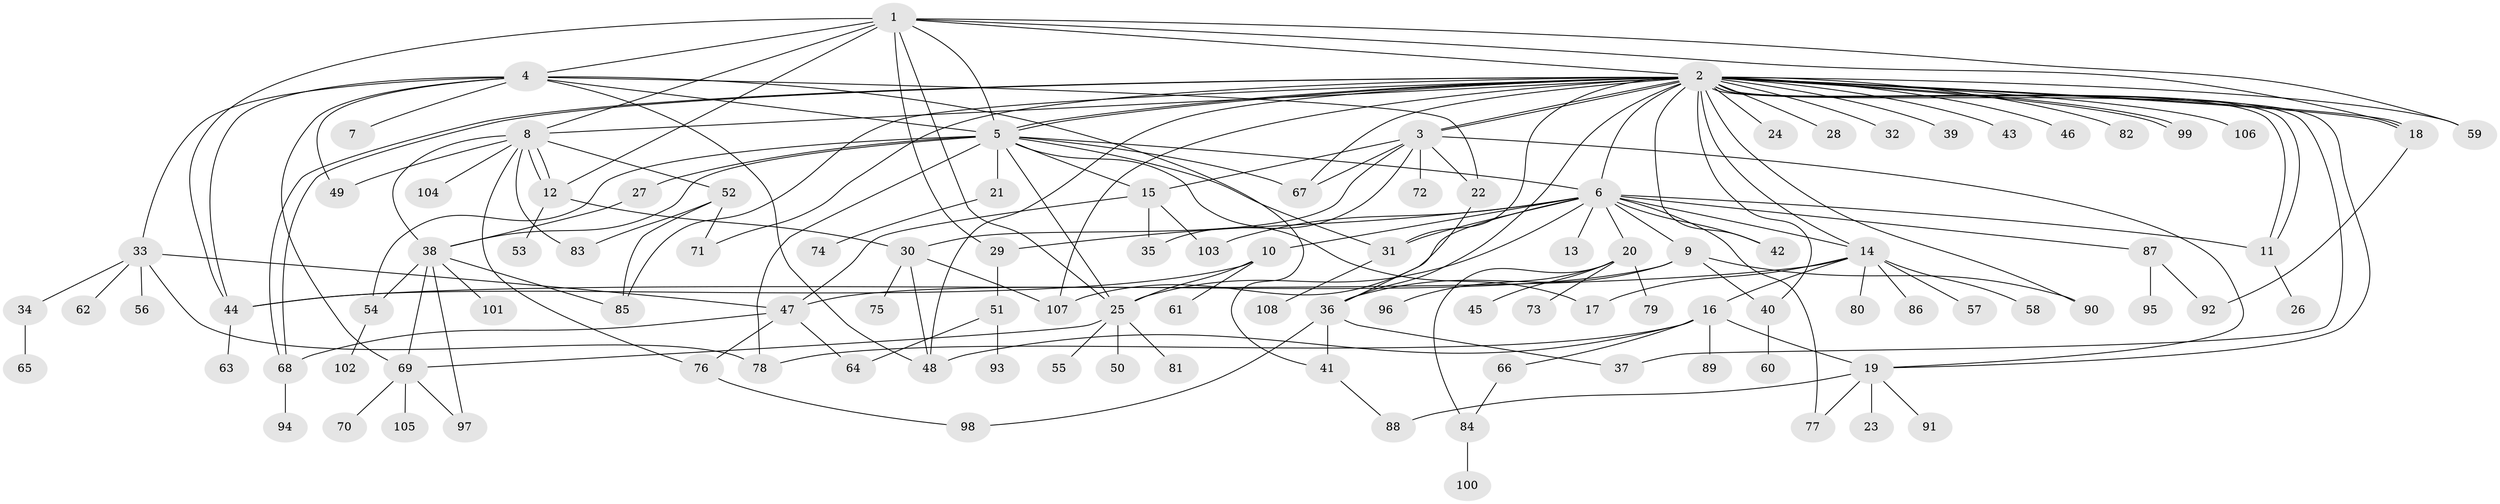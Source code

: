 // Generated by graph-tools (version 1.1) at 2025/26/03/09/25 03:26:08]
// undirected, 108 vertices, 177 edges
graph export_dot {
graph [start="1"]
  node [color=gray90,style=filled];
  1;
  2;
  3;
  4;
  5;
  6;
  7;
  8;
  9;
  10;
  11;
  12;
  13;
  14;
  15;
  16;
  17;
  18;
  19;
  20;
  21;
  22;
  23;
  24;
  25;
  26;
  27;
  28;
  29;
  30;
  31;
  32;
  33;
  34;
  35;
  36;
  37;
  38;
  39;
  40;
  41;
  42;
  43;
  44;
  45;
  46;
  47;
  48;
  49;
  50;
  51;
  52;
  53;
  54;
  55;
  56;
  57;
  58;
  59;
  60;
  61;
  62;
  63;
  64;
  65;
  66;
  67;
  68;
  69;
  70;
  71;
  72;
  73;
  74;
  75;
  76;
  77;
  78;
  79;
  80;
  81;
  82;
  83;
  84;
  85;
  86;
  87;
  88;
  89;
  90;
  91;
  92;
  93;
  94;
  95;
  96;
  97;
  98;
  99;
  100;
  101;
  102;
  103;
  104;
  105;
  106;
  107;
  108;
  1 -- 2;
  1 -- 4;
  1 -- 5;
  1 -- 8;
  1 -- 12;
  1 -- 18;
  1 -- 25;
  1 -- 29;
  1 -- 44;
  1 -- 59;
  2 -- 3;
  2 -- 3;
  2 -- 5;
  2 -- 5;
  2 -- 6;
  2 -- 8;
  2 -- 11;
  2 -- 11;
  2 -- 14;
  2 -- 18;
  2 -- 18;
  2 -- 19;
  2 -- 24;
  2 -- 28;
  2 -- 31;
  2 -- 32;
  2 -- 36;
  2 -- 37;
  2 -- 39;
  2 -- 40;
  2 -- 42;
  2 -- 43;
  2 -- 46;
  2 -- 48;
  2 -- 59;
  2 -- 67;
  2 -- 68;
  2 -- 68;
  2 -- 71;
  2 -- 82;
  2 -- 85;
  2 -- 90;
  2 -- 99;
  2 -- 99;
  2 -- 106;
  2 -- 107;
  3 -- 15;
  3 -- 19;
  3 -- 22;
  3 -- 30;
  3 -- 35;
  3 -- 67;
  3 -- 72;
  4 -- 5;
  4 -- 7;
  4 -- 22;
  4 -- 33;
  4 -- 41;
  4 -- 44;
  4 -- 48;
  4 -- 49;
  4 -- 69;
  5 -- 6;
  5 -- 15;
  5 -- 17;
  5 -- 21;
  5 -- 25;
  5 -- 27;
  5 -- 31;
  5 -- 38;
  5 -- 54;
  5 -- 67;
  5 -- 78;
  6 -- 9;
  6 -- 10;
  6 -- 11;
  6 -- 13;
  6 -- 14;
  6 -- 20;
  6 -- 25;
  6 -- 29;
  6 -- 31;
  6 -- 42;
  6 -- 77;
  6 -- 87;
  6 -- 103;
  6 -- 107;
  8 -- 12;
  8 -- 12;
  8 -- 38;
  8 -- 49;
  8 -- 52;
  8 -- 76;
  8 -- 83;
  8 -- 104;
  9 -- 36;
  9 -- 40;
  9 -- 47;
  9 -- 90;
  10 -- 25;
  10 -- 44;
  10 -- 61;
  11 -- 26;
  12 -- 30;
  12 -- 53;
  14 -- 16;
  14 -- 17;
  14 -- 44;
  14 -- 57;
  14 -- 58;
  14 -- 80;
  14 -- 86;
  15 -- 35;
  15 -- 47;
  15 -- 103;
  16 -- 19;
  16 -- 48;
  16 -- 66;
  16 -- 78;
  16 -- 89;
  18 -- 92;
  19 -- 23;
  19 -- 77;
  19 -- 88;
  19 -- 91;
  20 -- 45;
  20 -- 73;
  20 -- 79;
  20 -- 84;
  20 -- 96;
  21 -- 74;
  22 -- 36;
  25 -- 50;
  25 -- 55;
  25 -- 69;
  25 -- 81;
  27 -- 38;
  29 -- 51;
  30 -- 48;
  30 -- 75;
  30 -- 107;
  31 -- 108;
  33 -- 34;
  33 -- 47;
  33 -- 56;
  33 -- 62;
  33 -- 78;
  34 -- 65;
  36 -- 37;
  36 -- 41;
  36 -- 98;
  38 -- 54;
  38 -- 69;
  38 -- 85;
  38 -- 97;
  38 -- 101;
  40 -- 60;
  41 -- 88;
  44 -- 63;
  47 -- 64;
  47 -- 68;
  47 -- 76;
  51 -- 64;
  51 -- 93;
  52 -- 71;
  52 -- 83;
  52 -- 85;
  54 -- 102;
  66 -- 84;
  68 -- 94;
  69 -- 70;
  69 -- 97;
  69 -- 105;
  76 -- 98;
  84 -- 100;
  87 -- 92;
  87 -- 95;
}
